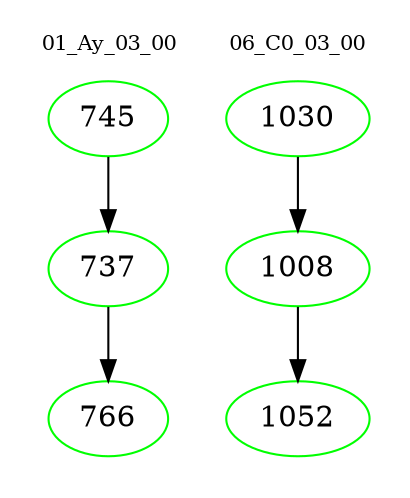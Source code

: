 digraph{
subgraph cluster_0 {
color = white
label = "01_Ay_03_00";
fontsize=10;
T0_745 [label="745", color="green"]
T0_745 -> T0_737 [color="black"]
T0_737 [label="737", color="green"]
T0_737 -> T0_766 [color="black"]
T0_766 [label="766", color="green"]
}
subgraph cluster_1 {
color = white
label = "06_C0_03_00";
fontsize=10;
T1_1030 [label="1030", color="green"]
T1_1030 -> T1_1008 [color="black"]
T1_1008 [label="1008", color="green"]
T1_1008 -> T1_1052 [color="black"]
T1_1052 [label="1052", color="green"]
}
}
